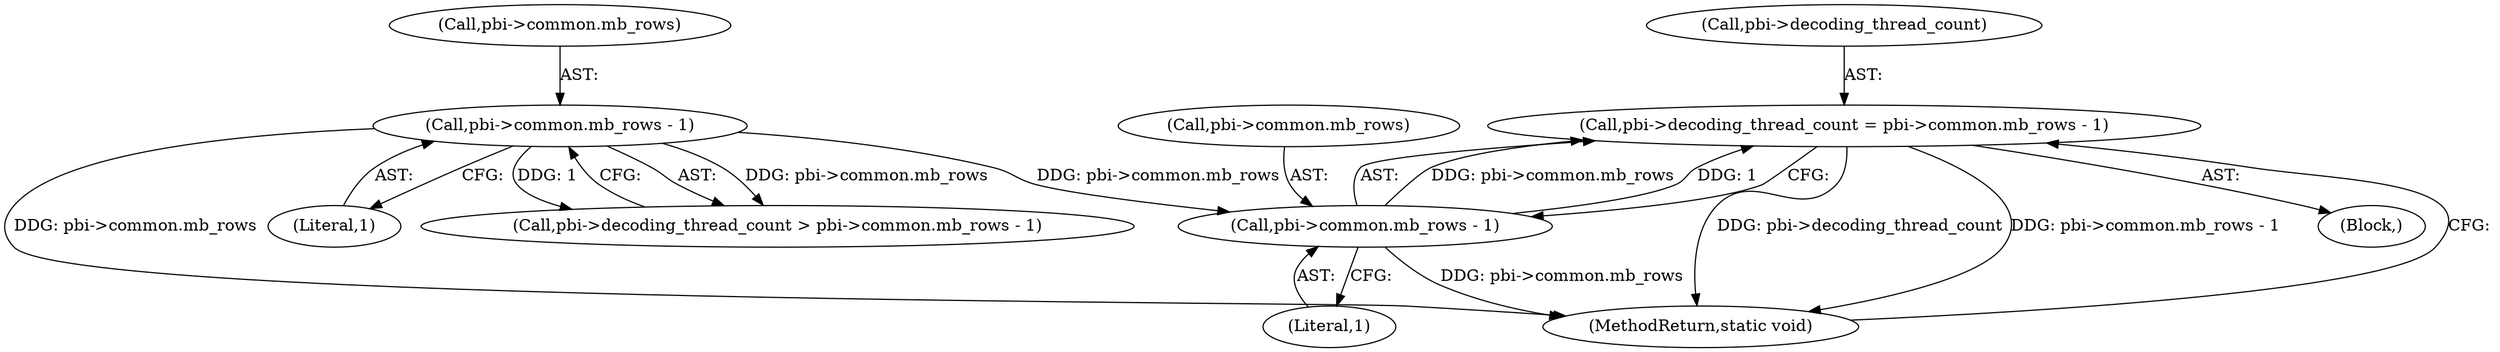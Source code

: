digraph "0_Android_6886e8e0a9db2dbad723dc37a548233e004b33bc@API" {
"1000441" [label="(Call,pbi->decoding_thread_count = pbi->common.mb_rows - 1)"];
"1000445" [label="(Call,pbi->common.mb_rows - 1)"];
"1000433" [label="(Call,pbi->common.mb_rows - 1)"];
"1000442" [label="(Call,pbi->decoding_thread_count)"];
"1000440" [label="(Block,)"];
"1000445" [label="(Call,pbi->common.mb_rows - 1)"];
"1000429" [label="(Call,pbi->decoding_thread_count > pbi->common.mb_rows - 1)"];
"1000451" [label="(Literal,1)"];
"1000452" [label="(MethodReturn,static void)"];
"1000434" [label="(Call,pbi->common.mb_rows)"];
"1000433" [label="(Call,pbi->common.mb_rows - 1)"];
"1000439" [label="(Literal,1)"];
"1000446" [label="(Call,pbi->common.mb_rows)"];
"1000441" [label="(Call,pbi->decoding_thread_count = pbi->common.mb_rows - 1)"];
"1000441" -> "1000440"  [label="AST: "];
"1000441" -> "1000445"  [label="CFG: "];
"1000442" -> "1000441"  [label="AST: "];
"1000445" -> "1000441"  [label="AST: "];
"1000452" -> "1000441"  [label="CFG: "];
"1000441" -> "1000452"  [label="DDG: pbi->decoding_thread_count"];
"1000441" -> "1000452"  [label="DDG: pbi->common.mb_rows - 1"];
"1000445" -> "1000441"  [label="DDG: pbi->common.mb_rows"];
"1000445" -> "1000441"  [label="DDG: 1"];
"1000445" -> "1000451"  [label="CFG: "];
"1000446" -> "1000445"  [label="AST: "];
"1000451" -> "1000445"  [label="AST: "];
"1000445" -> "1000452"  [label="DDG: pbi->common.mb_rows"];
"1000433" -> "1000445"  [label="DDG: pbi->common.mb_rows"];
"1000433" -> "1000429"  [label="AST: "];
"1000433" -> "1000439"  [label="CFG: "];
"1000434" -> "1000433"  [label="AST: "];
"1000439" -> "1000433"  [label="AST: "];
"1000429" -> "1000433"  [label="CFG: "];
"1000433" -> "1000452"  [label="DDG: pbi->common.mb_rows"];
"1000433" -> "1000429"  [label="DDG: pbi->common.mb_rows"];
"1000433" -> "1000429"  [label="DDG: 1"];
}
